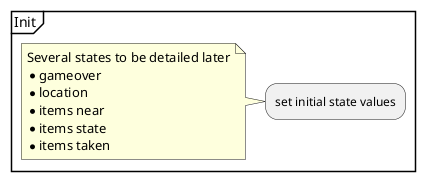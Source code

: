 @startuml
partition Init {
    :set initial state values;
    note left
        Several states to be detailed later
        * gameover
        * location
        * items near
        * items state
        * items taken
    end note
}
@enduml